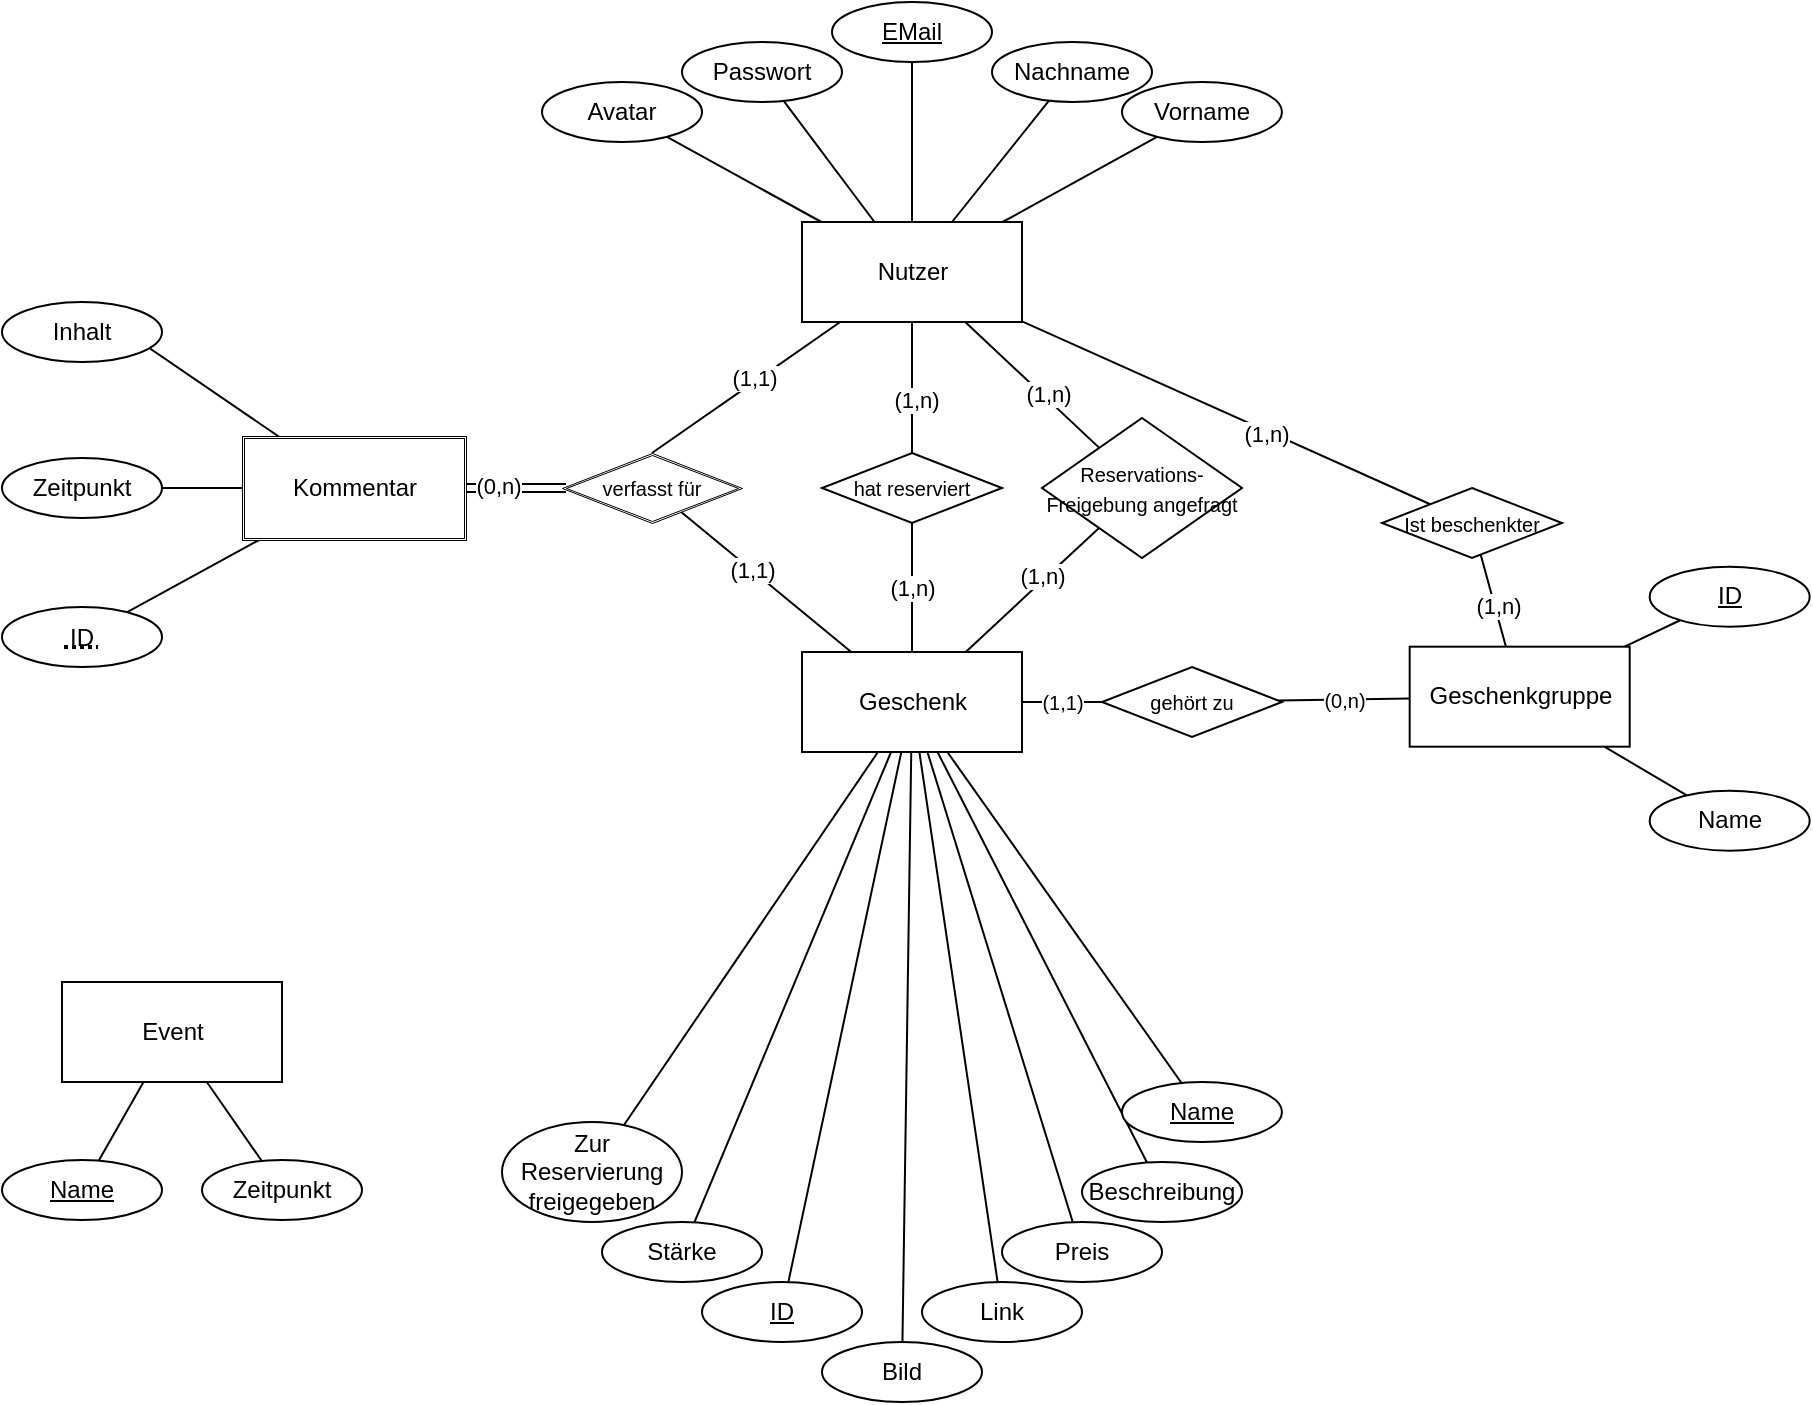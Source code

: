 <mxfile>
    <diagram id="bkDdy30624fk6_pQbF_x" name="Page-1">
        <mxGraphModel dx="963" dy="714" grid="1" gridSize="10" guides="1" tooltips="1" connect="1" arrows="1" fold="1" page="1" pageScale="1" pageWidth="1100" pageHeight="1700" math="0" shadow="0">
            <root>
                <mxCell id="0"/>
                <mxCell id="1" parent="0"/>
                <mxCell id="28" style="edgeStyle=none;html=1;entryX=0.5;entryY=0;entryDx=0;entryDy=0;fontSize=10;endArrow=none;endFill=0;" parent="1" source="2" target="27" edge="1">
                    <mxGeometry relative="1" as="geometry"/>
                </mxCell>
                <mxCell id="82" value="(1,1)" style="edgeLabel;html=1;align=center;verticalAlign=middle;resizable=0;points=[];" parent="28" vertex="1" connectable="0">
                    <mxGeometry x="-0.105" y="-2" relative="1" as="geometry">
                        <mxPoint as="offset"/>
                    </mxGeometry>
                </mxCell>
                <mxCell id="51" style="edgeStyle=none;html=1;fontSize=10;endArrow=none;endFill=0;" parent="1" source="2" target="5" edge="1">
                    <mxGeometry relative="1" as="geometry"/>
                </mxCell>
                <mxCell id="52" style="edgeStyle=none;html=1;fontSize=10;endArrow=none;endFill=0;" parent="1" source="2" target="4" edge="1">
                    <mxGeometry relative="1" as="geometry"/>
                </mxCell>
                <mxCell id="53" style="edgeStyle=none;html=1;fontSize=10;endArrow=none;endFill=0;" parent="1" source="2" target="3" edge="1">
                    <mxGeometry relative="1" as="geometry"/>
                </mxCell>
                <mxCell id="54" style="edgeStyle=none;html=1;fontSize=10;endArrow=none;endFill=0;" parent="1" source="2" target="6" edge="1">
                    <mxGeometry relative="1" as="geometry"/>
                </mxCell>
                <mxCell id="55" style="edgeStyle=none;html=1;fontSize=10;endArrow=none;endFill=0;" parent="1" source="2" target="7" edge="1">
                    <mxGeometry relative="1" as="geometry"/>
                </mxCell>
                <mxCell id="91" style="edgeStyle=none;html=1;endArrow=none;endFill=0;" edge="1" parent="1" source="2" target="90">
                    <mxGeometry relative="1" as="geometry"/>
                </mxCell>
                <mxCell id="92" value="(1,n)" style="edgeLabel;html=1;align=center;verticalAlign=middle;resizable=0;points=[];" vertex="1" connectable="0" parent="91">
                    <mxGeometry x="0.184" y="2" relative="1" as="geometry">
                        <mxPoint as="offset"/>
                    </mxGeometry>
                </mxCell>
                <mxCell id="2" value="Nutzer" style="html=1;" parent="1" vertex="1">
                    <mxGeometry x="410" y="120" width="110" height="50" as="geometry"/>
                </mxCell>
                <mxCell id="39" value="(0,n)" style="edgeStyle=none;html=1;fontSize=10;endArrow=none;endFill=0;" parent="1" source="8" target="38" edge="1">
                    <mxGeometry relative="1" as="geometry"/>
                </mxCell>
                <mxCell id="8" value="Geschenkgruppe" style="html=1;" parent="1" vertex="1">
                    <mxGeometry x="713.84" y="332.34" width="110" height="50" as="geometry"/>
                </mxCell>
                <mxCell id="56" style="edgeStyle=none;html=1;fontSize=10;endArrow=none;endFill=0;" parent="1" source="9" target="8" edge="1">
                    <mxGeometry relative="1" as="geometry"/>
                </mxCell>
                <mxCell id="9" value="&lt;u&gt;ID&lt;/u&gt;" style="ellipse;whiteSpace=wrap;html=1;" parent="1" vertex="1">
                    <mxGeometry x="833.84" y="292.34" width="80" height="30" as="geometry"/>
                </mxCell>
                <mxCell id="57" style="edgeStyle=none;html=1;fontSize=10;endArrow=none;endFill=0;" parent="1" source="10" target="8" edge="1">
                    <mxGeometry relative="1" as="geometry">
                        <mxPoint x="710" y="288" as="sourcePoint"/>
                    </mxGeometry>
                </mxCell>
                <mxCell id="80" value="(1,n)" style="edgeLabel;html=1;align=center;verticalAlign=middle;resizable=0;points=[];" parent="57" vertex="1" connectable="0">
                    <mxGeometry x="0.135" y="1" relative="1" as="geometry">
                        <mxPoint as="offset"/>
                    </mxGeometry>
                </mxCell>
                <mxCell id="62" style="edgeStyle=none;html=1;fontSize=10;endArrow=none;endFill=0;" parent="1" source="10" target="2" edge="1">
                    <mxGeometry relative="1" as="geometry"/>
                </mxCell>
                <mxCell id="79" value="(1,n)" style="edgeLabel;html=1;align=center;verticalAlign=middle;resizable=0;points=[];" parent="62" vertex="1" connectable="0">
                    <mxGeometry x="-0.201" y="1" relative="1" as="geometry">
                        <mxPoint as="offset"/>
                    </mxGeometry>
                </mxCell>
                <mxCell id="10" value="&lt;font style=&quot;font-size: 10px;&quot;&gt;Ist beschenkter&lt;/font&gt;" style="rhombus;whiteSpace=wrap;html=1;" parent="1" vertex="1">
                    <mxGeometry x="700" y="253" width="90" height="35" as="geometry"/>
                </mxCell>
                <mxCell id="29" style="edgeStyle=none;html=1;fontSize=10;endArrow=none;endFill=0;" parent="1" source="14" target="86" edge="1">
                    <mxGeometry relative="1" as="geometry"/>
                </mxCell>
                <mxCell id="83" value="(1,1)" style="edgeLabel;html=1;align=center;verticalAlign=middle;resizable=0;points=[];" parent="29" vertex="1" connectable="0">
                    <mxGeometry x="0.155" relative="1" as="geometry">
                        <mxPoint as="offset"/>
                    </mxGeometry>
                </mxCell>
                <mxCell id="96" style="edgeStyle=none;html=1;endArrow=none;endFill=0;" edge="1" parent="1" source="14" target="95">
                    <mxGeometry relative="1" as="geometry"/>
                </mxCell>
                <mxCell id="14" value="Geschenk" style="html=1;" parent="1" vertex="1">
                    <mxGeometry x="410" y="335" width="110" height="50" as="geometry"/>
                </mxCell>
                <mxCell id="65" style="edgeStyle=none;html=1;fontSize=10;endArrow=none;endFill=0;" parent="1" source="16" target="14" edge="1">
                    <mxGeometry relative="1" as="geometry"/>
                </mxCell>
                <mxCell id="66" style="edgeStyle=none;html=1;fontSize=10;endArrow=none;endFill=0;" parent="1" source="17" target="14" edge="1">
                    <mxGeometry relative="1" as="geometry"/>
                </mxCell>
                <mxCell id="67" style="edgeStyle=none;html=1;fontSize=10;endArrow=none;endFill=0;" parent="1" source="18" target="14" edge="1">
                    <mxGeometry relative="1" as="geometry"/>
                </mxCell>
                <mxCell id="68" style="edgeStyle=none;html=1;fontSize=10;endArrow=none;endFill=0;" parent="1" source="19" target="14" edge="1">
                    <mxGeometry relative="1" as="geometry"/>
                </mxCell>
                <mxCell id="69" style="edgeStyle=none;html=1;fontSize=10;endArrow=none;endFill=0;" parent="1" source="20" target="14" edge="1">
                    <mxGeometry relative="1" as="geometry"/>
                </mxCell>
                <mxCell id="30" style="edgeStyle=none;html=1;fontSize=10;endArrow=none;endFill=0;shape=link;" parent="1" source="22" target="86" edge="1">
                    <mxGeometry relative="1" as="geometry"/>
                </mxCell>
                <mxCell id="81" value="(0,n)" style="edgeLabel;html=1;align=center;verticalAlign=middle;resizable=0;points=[];" parent="30" vertex="1" connectable="0">
                    <mxGeometry x="-0.357" y="1" relative="1" as="geometry">
                        <mxPoint as="offset"/>
                    </mxGeometry>
                </mxCell>
                <mxCell id="48" style="edgeStyle=none;html=1;fontSize=10;endArrow=none;endFill=0;" parent="1" source="22" target="26" edge="1">
                    <mxGeometry relative="1" as="geometry"/>
                </mxCell>
                <mxCell id="49" style="edgeStyle=none;html=1;fontSize=10;endArrow=none;endFill=0;" parent="1" source="22" target="25" edge="1">
                    <mxGeometry relative="1" as="geometry"/>
                </mxCell>
                <mxCell id="50" style="edgeStyle=none;html=1;entryX=0.5;entryY=0;entryDx=0;entryDy=0;fontSize=10;endArrow=none;endFill=0;" parent="1" source="22" target="24" edge="1">
                    <mxGeometry relative="1" as="geometry"/>
                </mxCell>
                <mxCell id="70" style="edgeStyle=none;html=1;fontSize=10;endArrow=none;endFill=0;" parent="1" source="23" target="14" edge="1">
                    <mxGeometry relative="1" as="geometry"/>
                </mxCell>
                <mxCell id="24" value="Inhalt" style="ellipse;whiteSpace=wrap;html=1;" parent="1" vertex="1">
                    <mxGeometry x="10" y="160" width="80" height="30" as="geometry"/>
                </mxCell>
                <mxCell id="25" value="Zeitpunkt" style="ellipse;whiteSpace=wrap;html=1;" parent="1" vertex="1">
                    <mxGeometry x="10" y="238" width="80" height="30" as="geometry"/>
                </mxCell>
                <mxCell id="40" value="(1,1)" style="edgeStyle=none;html=1;fontSize=10;endArrow=none;endFill=0;" parent="1" source="38" target="14" edge="1">
                    <mxGeometry relative="1" as="geometry">
                        <mxPoint x="448" y="234" as="sourcePoint"/>
                    </mxGeometry>
                </mxCell>
                <mxCell id="38" value="&lt;font style=&quot;font-size: 10px;&quot;&gt;gehört zu&lt;/font&gt;" style="rhombus;whiteSpace=wrap;html=1;" parent="1" vertex="1">
                    <mxGeometry x="560" y="342.5" width="90" height="35" as="geometry"/>
                </mxCell>
                <mxCell id="64" style="edgeStyle=none;html=1;fontSize=10;endArrow=none;endFill=0;" parent="1" source="63" target="14" edge="1">
                    <mxGeometry relative="1" as="geometry"/>
                </mxCell>
                <mxCell id="74" style="edgeStyle=none;html=1;fontSize=10;endArrow=none;endFill=0;" parent="1" source="71" target="72" edge="1">
                    <mxGeometry relative="1" as="geometry"/>
                </mxCell>
                <mxCell id="75" style="edgeStyle=none;html=1;fontSize=10;endArrow=none;endFill=0;" parent="1" source="71" target="73" edge="1">
                    <mxGeometry relative="1" as="geometry"/>
                </mxCell>
                <mxCell id="71" value="Event" style="html=1;" parent="1" vertex="1">
                    <mxGeometry x="40" y="500" width="110" height="50" as="geometry"/>
                </mxCell>
                <mxCell id="72" value="Zeitpunkt" style="ellipse;whiteSpace=wrap;html=1;" parent="1" vertex="1">
                    <mxGeometry x="110" y="589" width="80" height="30" as="geometry"/>
                </mxCell>
                <mxCell id="73" value="&lt;u&gt;Name&lt;/u&gt;" style="ellipse;whiteSpace=wrap;html=1;" parent="1" vertex="1">
                    <mxGeometry x="10" y="589" width="80" height="30" as="geometry"/>
                </mxCell>
                <mxCell id="78" style="edgeStyle=none;html=1;endArrow=none;endFill=0;" parent="1" source="76" target="8" edge="1">
                    <mxGeometry relative="1" as="geometry"/>
                </mxCell>
                <mxCell id="76" value="Name" style="ellipse;whiteSpace=wrap;html=1;" parent="1" vertex="1">
                    <mxGeometry x="833.84" y="404.34" width="80" height="30" as="geometry"/>
                </mxCell>
                <mxCell id="85" value="" style="group" parent="1" vertex="1" connectable="0">
                    <mxGeometry x="130" y="227" width="112" height="52" as="geometry"/>
                </mxCell>
                <mxCell id="84" value="Kommentar" style="html=1;strokeColor=default;perimeterSpacing=0;strokeWidth=0.5;shadow=0;rounded=0;glass=0;backgroundOutline=0;metaEdit=0;dropTarget=0;fixDash=0;" parent="85" vertex="1">
                    <mxGeometry width="112" height="52" as="geometry"/>
                </mxCell>
                <mxCell id="22" value="Kommentar" style="html=1;strokeColor=default;perimeterSpacing=0;strokeWidth=0.5;shadow=0;rounded=0;glass=0;backgroundOutline=0;metaEdit=0;dropTarget=0;fixDash=0;" parent="85" vertex="1">
                    <mxGeometry x="1" y="1" width="110" height="50" as="geometry"/>
                </mxCell>
                <mxCell id="87" value="" style="group" parent="1" vertex="1" connectable="0">
                    <mxGeometry x="290" y="235.5" width="90" height="35" as="geometry"/>
                </mxCell>
                <mxCell id="27" value="&lt;font style=&quot;font-size: 10px;&quot;&gt;verfasst für&lt;/font&gt;" style="rhombus;whiteSpace=wrap;html=1;strokeWidth=0.5;" parent="87" vertex="1">
                    <mxGeometry width="90" height="35" as="geometry"/>
                </mxCell>
                <mxCell id="86" value="&lt;font style=&quot;font-size: 10px;&quot;&gt;verfasst für&lt;/font&gt;" style="rhombus;whiteSpace=wrap;html=1;strokeWidth=0.5;" parent="87" vertex="1">
                    <mxGeometry x="2" y="1" width="86" height="33" as="geometry"/>
                </mxCell>
                <mxCell id="89" value="" style="group" parent="1" vertex="1" connectable="0">
                    <mxGeometry x="10" y="312.5" width="80" height="30" as="geometry"/>
                </mxCell>
                <mxCell id="26" value="ID" style="ellipse;whiteSpace=wrap;html=1;" parent="89" vertex="1">
                    <mxGeometry width="80" height="30" as="geometry"/>
                </mxCell>
                <mxCell id="88" value="" style="endArrow=none;dashed=1;html=1;strokeWidth=2;dashPattern=1 1;" parent="89" edge="1">
                    <mxGeometry width="50" height="50" relative="1" as="geometry">
                        <mxPoint x="31" y="20" as="sourcePoint"/>
                        <mxPoint x="48" y="20" as="targetPoint"/>
                    </mxGeometry>
                </mxCell>
                <mxCell id="93" value="(1,n)" style="edgeStyle=none;html=1;endArrow=none;endFill=0;" edge="1" parent="1" source="90" target="14">
                    <mxGeometry x="-0.01" relative="1" as="geometry">
                        <mxPoint as="offset"/>
                    </mxGeometry>
                </mxCell>
                <mxCell id="90" value="&lt;font style=&quot;font-size: 10px;&quot;&gt;hat reserviert&lt;/font&gt;" style="rhombus;whiteSpace=wrap;html=1;" vertex="1" parent="1">
                    <mxGeometry x="420" y="235.5" width="90" height="35" as="geometry"/>
                </mxCell>
                <mxCell id="97" style="edgeStyle=none;html=1;endArrow=none;endFill=0;" edge="1" parent="1" target="99" source="2">
                    <mxGeometry relative="1" as="geometry">
                        <mxPoint x="302.073" y="140" as="sourcePoint"/>
                    </mxGeometry>
                </mxCell>
                <mxCell id="98" value="(1,n)" style="edgeLabel;html=1;align=center;verticalAlign=middle;resizable=0;points=[];" vertex="1" connectable="0" parent="97">
                    <mxGeometry x="0.184" y="2" relative="1" as="geometry">
                        <mxPoint as="offset"/>
                    </mxGeometry>
                </mxCell>
                <mxCell id="99" value="&lt;font style=&quot;font-size: 10px;&quot;&gt;Reservations-Freigebung angefragt&lt;/font&gt;" style="rhombus;whiteSpace=wrap;html=1;" vertex="1" parent="1">
                    <mxGeometry x="530" y="218" width="100" height="70" as="geometry"/>
                </mxCell>
                <mxCell id="100" style="edgeStyle=none;html=1;endArrow=none;endFill=0;" edge="1" parent="1" source="14" target="99">
                    <mxGeometry relative="1" as="geometry">
                        <mxPoint x="240" y="156.484" as="sourcePoint"/>
                        <mxPoint x="330" y="189" as="targetPoint"/>
                    </mxGeometry>
                </mxCell>
                <mxCell id="101" value="(1,n)" style="edgeLabel;html=1;align=center;verticalAlign=middle;resizable=0;points=[];" vertex="1" connectable="0" parent="100">
                    <mxGeometry x="0.184" y="2" relative="1" as="geometry">
                        <mxPoint as="offset"/>
                    </mxGeometry>
                </mxCell>
                <mxCell id="102" value="" style="group" vertex="1" connectable="0" parent="1">
                    <mxGeometry x="260" y="550" width="390" height="160" as="geometry"/>
                </mxCell>
                <mxCell id="16" value="&lt;u&gt;Name&lt;/u&gt;" style="ellipse;whiteSpace=wrap;html=1;" parent="102" vertex="1">
                    <mxGeometry x="310" width="80" height="30" as="geometry"/>
                </mxCell>
                <mxCell id="17" value="Beschreibung" style="ellipse;whiteSpace=wrap;html=1;" parent="102" vertex="1">
                    <mxGeometry x="290" y="40" width="80" height="30" as="geometry"/>
                </mxCell>
                <mxCell id="18" value="Preis" style="ellipse;whiteSpace=wrap;html=1;" parent="102" vertex="1">
                    <mxGeometry x="250" y="70" width="80" height="30" as="geometry"/>
                </mxCell>
                <mxCell id="19" value="Link" style="ellipse;whiteSpace=wrap;html=1;" parent="102" vertex="1">
                    <mxGeometry x="210" y="100" width="80" height="30" as="geometry"/>
                </mxCell>
                <mxCell id="20" value="Bild" style="ellipse;whiteSpace=wrap;html=1;" parent="102" vertex="1">
                    <mxGeometry x="160" y="130" width="80" height="30" as="geometry"/>
                </mxCell>
                <mxCell id="23" value="&lt;u&gt;ID&lt;/u&gt;" style="ellipse;whiteSpace=wrap;html=1;" parent="102" vertex="1">
                    <mxGeometry x="100" y="100" width="80" height="30" as="geometry"/>
                </mxCell>
                <mxCell id="63" value="Stärke" style="ellipse;whiteSpace=wrap;html=1;" parent="102" vertex="1">
                    <mxGeometry x="50" y="70" width="80" height="30" as="geometry"/>
                </mxCell>
                <mxCell id="95" value="Zur Reservierung freigegeben" style="ellipse;whiteSpace=wrap;html=1;" vertex="1" parent="102">
                    <mxGeometry y="20" width="90" height="50" as="geometry"/>
                </mxCell>
                <mxCell id="5" value="&lt;u&gt;EMail&lt;/u&gt;" style="ellipse;whiteSpace=wrap;html=1;" parent="1" vertex="1">
                    <mxGeometry x="425" y="10" width="80" height="30" as="geometry"/>
                </mxCell>
                <mxCell id="3" value="Vorname" style="ellipse;whiteSpace=wrap;html=1;" parent="1" vertex="1">
                    <mxGeometry x="570" y="50" width="80" height="30" as="geometry"/>
                </mxCell>
                <mxCell id="4" value="Nachname" style="ellipse;whiteSpace=wrap;html=1;" parent="1" vertex="1">
                    <mxGeometry x="505" y="30" width="80" height="30" as="geometry"/>
                </mxCell>
                <mxCell id="6" value="Passwort" style="ellipse;whiteSpace=wrap;html=1;" parent="1" vertex="1">
                    <mxGeometry x="350" y="30" width="80" height="30" as="geometry"/>
                </mxCell>
                <mxCell id="7" value="Avatar" style="ellipse;whiteSpace=wrap;html=1;" parent="1" vertex="1">
                    <mxGeometry x="280" y="50" width="80" height="30" as="geometry"/>
                </mxCell>
            </root>
        </mxGraphModel>
    </diagram>
</mxfile>